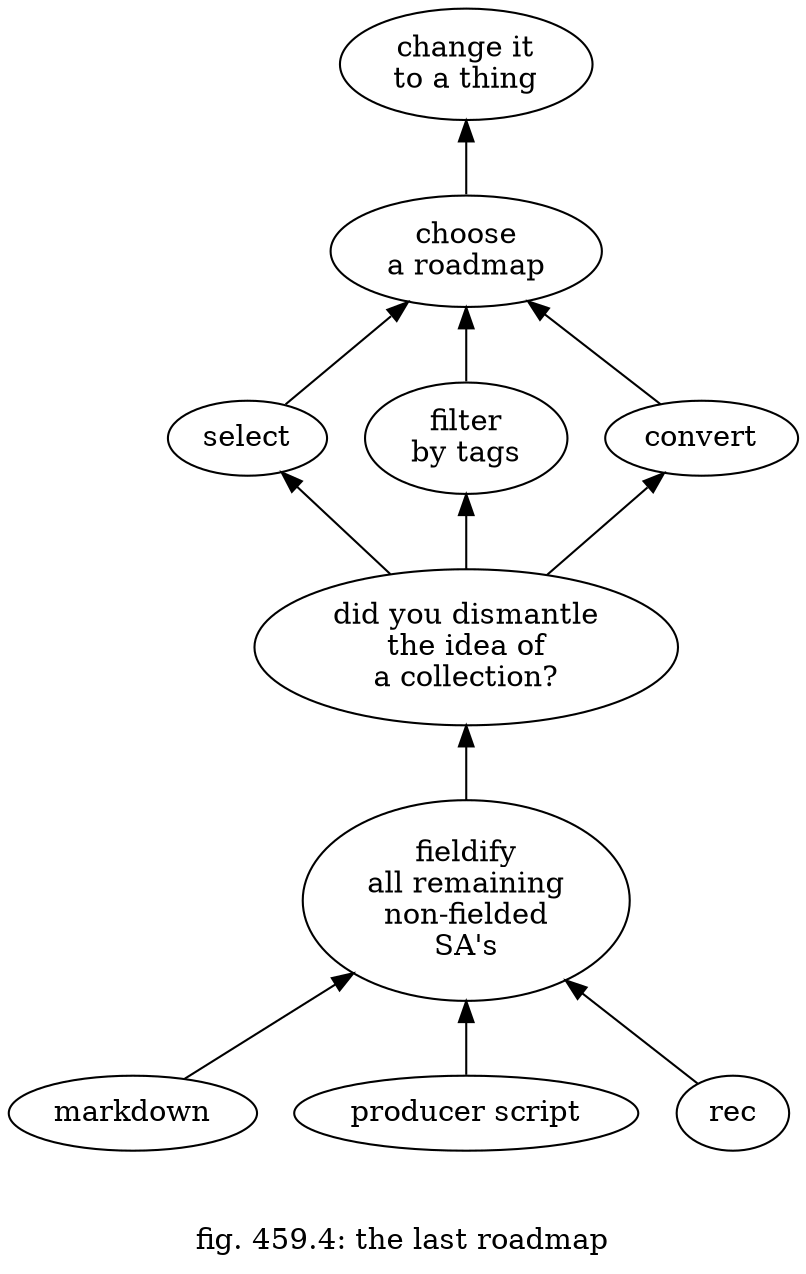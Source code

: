digraph g {
label="\n
fig. 459.4: the last roadmap"
rankdir=BT
n5[label="change it\nto a thing"]
n4->n5
n4[label="choose\na roadmap"]
n3_C->n4
n3_B->n4
n3_A->n4
n3_C[label="select"]
n3_B[label="filter\nby tags"]
n3_A[label="convert"]
n2->n3_C
n2->n3_B
n2->n3_A
n2[label="did you dismantle\nthe idea of\na collection?"]
n1->n2
n1[label="fieldify\nall remaining\nnon-fielded\nSA's"]
n1_C->n1
n1_B->n1
n1_A->n1
n1_C[label="markdown"]
n1_B[label="producer script"]
n1_A[label="rec"]
}
/*
# #born
*/
